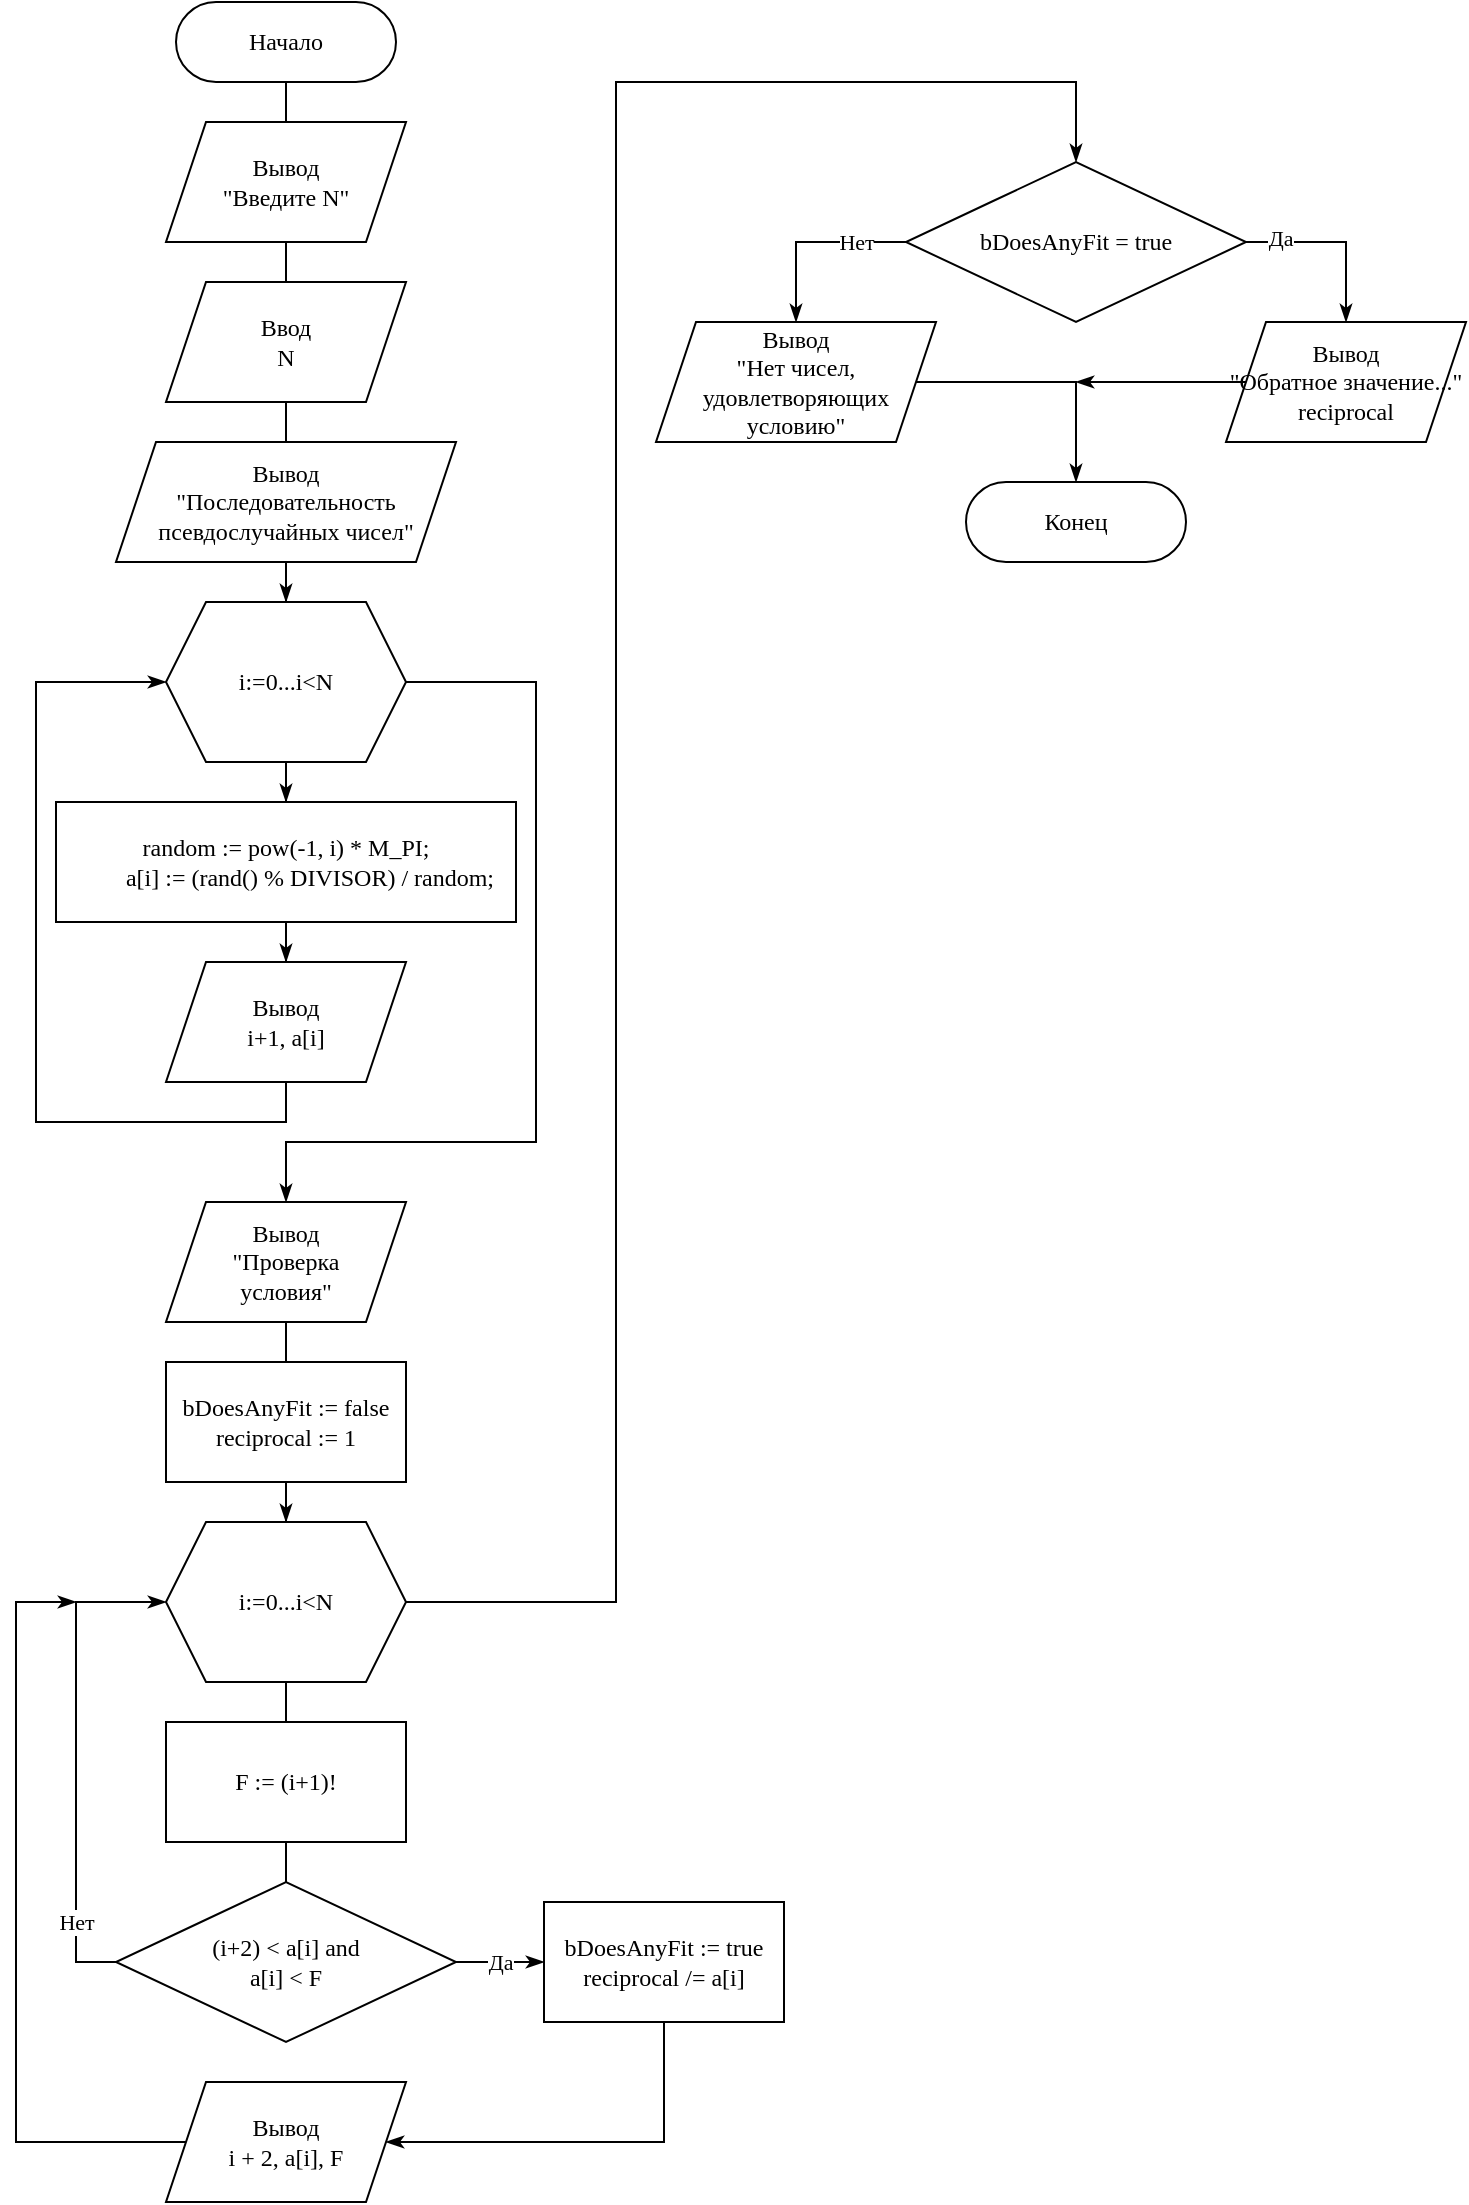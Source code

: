 <mxfile version="14.0.1" type="github"><diagram id="bkQqEIbe-VhgmHZrJ1t0" name="Page-1"><mxGraphModel dx="1192" dy="843" grid="1" gridSize="10" guides="1" tooltips="1" connect="1" arrows="1" fold="1" page="1" pageScale="1" pageWidth="827" pageHeight="1169" math="0" shadow="0"><root><mxCell id="0"/><mxCell id="1" parent="0"/><mxCell id="5rwyCiuya1J5BVVS9E9V-3" value="" style="edgeStyle=orthogonalEdgeStyle;rounded=0;orthogonalLoop=1;jettySize=auto;html=1;endArrow=none;endFill=0;fontFamily=Consolas;" parent="1" source="5rwyCiuya1J5BVVS9E9V-1" target="5rwyCiuya1J5BVVS9E9V-2" edge="1"><mxGeometry relative="1" as="geometry"/></mxCell><mxCell id="5rwyCiuya1J5BVVS9E9V-1" value="&lt;div&gt;Начало&lt;/div&gt;" style="rounded=1;whiteSpace=wrap;html=1;arcSize=50;fontFamily=Consolas;" parent="1" vertex="1"><mxGeometry x="110" y="40" width="110" height="40" as="geometry"/></mxCell><mxCell id="5rwyCiuya1J5BVVS9E9V-2" value="&lt;div&gt;Вывод&lt;/div&gt;&lt;div&gt;&quot;Введите N&quot;&lt;br&gt;&lt;/div&gt;" style="shape=parallelogram;perimeter=parallelogramPerimeter;whiteSpace=wrap;html=1;fixedSize=1;rounded=1;arcSize=0;fontFamily=Consolas;" parent="1" vertex="1"><mxGeometry x="105" y="100" width="120" height="60" as="geometry"/></mxCell><mxCell id="Fq7ygxc2qLZX_tcr9OD_-17" value="" style="edgeStyle=orthogonalEdgeStyle;rounded=0;orthogonalLoop=1;jettySize=auto;html=1;endArrow=none;endFill=0;strokeColor=#000000;strokeWidth=1;fontFamily=Consolas;" parent="1" source="5rwyCiuya1J5BVVS9E9V-4" target="5rwyCiuya1J5BVVS9E9V-2" edge="1"><mxGeometry relative="1" as="geometry"/></mxCell><mxCell id="Fq7ygxc2qLZX_tcr9OD_-19" value="" style="edgeStyle=orthogonalEdgeStyle;rounded=0;orthogonalLoop=1;jettySize=auto;html=1;endArrow=none;endFill=0;strokeColor=#000000;strokeWidth=1;fontFamily=Consolas;" parent="1" source="5rwyCiuya1J5BVVS9E9V-4" edge="1"><mxGeometry relative="1" as="geometry"><mxPoint x="165" y="260" as="targetPoint"/></mxGeometry></mxCell><mxCell id="5rwyCiuya1J5BVVS9E9V-4" value="&lt;div&gt;Ввод&lt;/div&gt;&lt;div&gt;N&lt;br&gt;&lt;/div&gt;" style="shape=parallelogram;perimeter=parallelogramPerimeter;whiteSpace=wrap;html=1;fixedSize=1;rounded=1;arcSize=0;fontFamily=Consolas;" parent="1" vertex="1"><mxGeometry x="105" y="180" width="120" height="60" as="geometry"/></mxCell><mxCell id="5rwyCiuya1J5BVVS9E9V-6" style="edgeStyle=orthogonalEdgeStyle;rounded=0;orthogonalLoop=1;jettySize=auto;html=1;exitX=0.5;exitY=1;exitDx=0;exitDy=0;fontFamily=Consolas;" parent="1" source="5rwyCiuya1J5BVVS9E9V-4" target="5rwyCiuya1J5BVVS9E9V-4" edge="1"><mxGeometry relative="1" as="geometry"/></mxCell><mxCell id="Fq7ygxc2qLZX_tcr9OD_-21" value="" style="edgeStyle=orthogonalEdgeStyle;rounded=0;orthogonalLoop=1;jettySize=auto;html=1;endArrow=none;endFill=0;strokeColor=#000000;strokeWidth=1;fontFamily=Consolas;" parent="1" source="5rwyCiuya1J5BVVS9E9V-17" target="Fq7ygxc2qLZX_tcr9OD_-20" edge="1"><mxGeometry relative="1" as="geometry"/></mxCell><mxCell id="Fq7ygxc2qLZX_tcr9OD_-41" value="" style="edgeStyle=orthogonalEdgeStyle;rounded=0;orthogonalLoop=1;jettySize=auto;html=1;endArrow=classicThin;endFill=1;strokeColor=#000000;strokeWidth=1;fontFamily=Consolas;" parent="1" source="5rwyCiuya1J5BVVS9E9V-17" target="Fq7ygxc2qLZX_tcr9OD_-40" edge="1"><mxGeometry relative="1" as="geometry"/></mxCell><mxCell id="5rwyCiuya1J5BVVS9E9V-17" value="&lt;div&gt;bDoesAnyFit := false&lt;/div&gt;&lt;div&gt;reciprocal := 1&lt;br&gt;&lt;/div&gt;" style="whiteSpace=wrap;html=1;rounded=1;arcSize=0;fontFamily=Consolas;" parent="1" vertex="1"><mxGeometry x="105" y="720" width="120" height="60" as="geometry"/></mxCell><mxCell id="Fq7ygxc2qLZX_tcr9OD_-20" value="&lt;div&gt;Вывод&lt;/div&gt;&lt;div&gt;&quot;Проверка&lt;/div&gt;&lt;div&gt;условия&quot;&lt;br&gt;&lt;/div&gt;" style="shape=parallelogram;perimeter=parallelogramPerimeter;whiteSpace=wrap;html=1;fixedSize=1;rounded=1;arcSize=0;fontFamily=Consolas;" parent="1" vertex="1"><mxGeometry x="105" y="640" width="120" height="60" as="geometry"/></mxCell><mxCell id="Fq7ygxc2qLZX_tcr9OD_-30" value="" style="edgeStyle=orthogonalEdgeStyle;rounded=0;orthogonalLoop=1;jettySize=auto;html=1;endArrow=classicThin;endFill=1;strokeColor=#000000;strokeWidth=1;fontFamily=Consolas;" parent="1" source="Fq7ygxc2qLZX_tcr9OD_-28" target="Fq7ygxc2qLZX_tcr9OD_-29" edge="1"><mxGeometry relative="1" as="geometry"/></mxCell><mxCell id="Fq7ygxc2qLZX_tcr9OD_-38" style="edgeStyle=orthogonalEdgeStyle;rounded=0;orthogonalLoop=1;jettySize=auto;html=1;endArrow=classicThin;endFill=1;strokeColor=#000000;strokeWidth=1;entryX=0.5;entryY=0;entryDx=0;entryDy=0;fontFamily=Consolas;" parent="1" source="Fq7ygxc2qLZX_tcr9OD_-28" target="Fq7ygxc2qLZX_tcr9OD_-20" edge="1"><mxGeometry relative="1" as="geometry"><mxPoint x="165" y="630" as="targetPoint"/><Array as="points"><mxPoint x="290" y="380"/><mxPoint x="290" y="610"/><mxPoint x="165" y="610"/></Array></mxGeometry></mxCell><mxCell id="Fq7ygxc2qLZX_tcr9OD_-28" value="i:=0...i&amp;lt;N" style="shape=hexagon;perimeter=hexagonPerimeter2;whiteSpace=wrap;html=1;fixedSize=1;strokeWidth=1;fontFamily=Consolas;" parent="1" vertex="1"><mxGeometry x="105" y="340" width="120" height="80" as="geometry"/></mxCell><mxCell id="Fq7ygxc2qLZX_tcr9OD_-34" value="" style="edgeStyle=orthogonalEdgeStyle;rounded=0;orthogonalLoop=1;jettySize=auto;html=1;endArrow=classicThin;endFill=1;strokeColor=#000000;strokeWidth=1;fontFamily=Consolas;" parent="1" source="Fq7ygxc2qLZX_tcr9OD_-29" target="Fq7ygxc2qLZX_tcr9OD_-33" edge="1"><mxGeometry relative="1" as="geometry"/></mxCell><mxCell id="Fq7ygxc2qLZX_tcr9OD_-29" value="random := pow(-1, i) * M_PI;&lt;br&gt;&amp;nbsp;&amp;nbsp;&amp;nbsp;&amp;nbsp;&amp;nbsp;&amp;nbsp;&amp;nbsp; a[i] := (rand() % DIVISOR) / random;" style="whiteSpace=wrap;html=1;strokeWidth=1;fontFamily=Consolas;" parent="1" vertex="1"><mxGeometry x="50" y="440" width="230" height="60" as="geometry"/></mxCell><mxCell id="Fq7ygxc2qLZX_tcr9OD_-35" style="edgeStyle=orthogonalEdgeStyle;rounded=0;orthogonalLoop=1;jettySize=auto;html=1;endArrow=classicThin;endFill=1;strokeWidth=1;entryX=0;entryY=0.5;entryDx=0;entryDy=0;fontFamily=Consolas;" parent="1" source="Fq7ygxc2qLZX_tcr9OD_-33" target="Fq7ygxc2qLZX_tcr9OD_-28" edge="1"><mxGeometry relative="1" as="geometry"><mxPoint x="-20" y="600" as="targetPoint"/><Array as="points"><mxPoint x="165" y="600"/><mxPoint x="40" y="600"/><mxPoint x="40" y="380"/></Array></mxGeometry></mxCell><mxCell id="Fq7ygxc2qLZX_tcr9OD_-33" value="&lt;div&gt;Вывод&lt;/div&gt;&lt;div&gt;i+1, a[i]&lt;br&gt;&lt;/div&gt;" style="shape=parallelogram;perimeter=parallelogramPerimeter;whiteSpace=wrap;html=1;fixedSize=1;strokeWidth=1;fontFamily=Consolas;" parent="1" vertex="1"><mxGeometry x="105" y="520" width="120" height="60" as="geometry"/></mxCell><mxCell id="Fq7ygxc2qLZX_tcr9OD_-37" value="" style="edgeStyle=orthogonalEdgeStyle;rounded=0;orthogonalLoop=1;jettySize=auto;html=1;endArrow=classicThin;endFill=1;strokeColor=#000000;strokeWidth=1;fontFamily=Consolas;" parent="1" source="Fq7ygxc2qLZX_tcr9OD_-36" target="Fq7ygxc2qLZX_tcr9OD_-28" edge="1"><mxGeometry relative="1" as="geometry"/></mxCell><mxCell id="Fq7ygxc2qLZX_tcr9OD_-36" value="&lt;div&gt;Вывод&lt;/div&gt;&lt;div&gt;&quot;Последовательность&lt;/div&gt;&lt;div&gt;псевдослучайных чисел&quot;&lt;br&gt;&lt;/div&gt;" style="shape=parallelogram;perimeter=parallelogramPerimeter;whiteSpace=wrap;html=1;fixedSize=1;rounded=1;arcSize=0;fontFamily=Consolas;" parent="1" vertex="1"><mxGeometry x="80" y="260" width="170" height="60" as="geometry"/></mxCell><mxCell id="Fq7ygxc2qLZX_tcr9OD_-43" value="" style="edgeStyle=orthogonalEdgeStyle;rounded=0;orthogonalLoop=1;jettySize=auto;html=1;endArrow=none;endFill=0;strokeColor=#000000;strokeWidth=1;fontFamily=Consolas;" parent="1" source="Fq7ygxc2qLZX_tcr9OD_-40" target="Fq7ygxc2qLZX_tcr9OD_-42" edge="1"><mxGeometry relative="1" as="geometry"/></mxCell><mxCell id="Fq7ygxc2qLZX_tcr9OD_-54" style="edgeStyle=orthogonalEdgeStyle;rounded=0;orthogonalLoop=1;jettySize=auto;html=1;endArrow=classicThin;endFill=1;strokeColor=#000000;strokeWidth=1;entryX=0.5;entryY=0;entryDx=0;entryDy=0;fontFamily=Consolas;" parent="1" source="Fq7ygxc2qLZX_tcr9OD_-40" target="Fq7ygxc2qLZX_tcr9OD_-55" edge="1"><mxGeometry relative="1" as="geometry"><mxPoint x="640" y="120" as="targetPoint"/><Array as="points"><mxPoint x="330" y="840"/><mxPoint x="330" y="80"/><mxPoint x="560" y="80"/></Array></mxGeometry></mxCell><mxCell id="Fq7ygxc2qLZX_tcr9OD_-40" value="i:=0...i&amp;lt;N" style="shape=hexagon;perimeter=hexagonPerimeter2;whiteSpace=wrap;html=1;fixedSize=1;rounded=1;arcSize=0;fontFamily=Consolas;" parent="1" vertex="1"><mxGeometry x="105" y="800" width="120" height="80" as="geometry"/></mxCell><mxCell id="Fq7ygxc2qLZX_tcr9OD_-45" value="" style="edgeStyle=orthogonalEdgeStyle;rounded=0;orthogonalLoop=1;jettySize=auto;html=1;endArrow=none;endFill=0;strokeColor=#000000;strokeWidth=1;fontFamily=Consolas;" parent="1" source="Fq7ygxc2qLZX_tcr9OD_-42" target="Fq7ygxc2qLZX_tcr9OD_-44" edge="1"><mxGeometry relative="1" as="geometry"/></mxCell><mxCell id="Fq7ygxc2qLZX_tcr9OD_-42" value="&lt;div&gt;F := (i+1)!&lt;/div&gt;" style="whiteSpace=wrap;html=1;rounded=1;arcSize=0;fontFamily=Consolas;" parent="1" vertex="1"><mxGeometry x="105" y="900" width="120" height="60" as="geometry"/></mxCell><mxCell id="Fq7ygxc2qLZX_tcr9OD_-46" value="Нет" style="edgeStyle=orthogonalEdgeStyle;rounded=0;orthogonalLoop=1;jettySize=auto;html=1;endArrow=classicThin;endFill=1;strokeColor=#000000;strokeWidth=1;entryX=0;entryY=0.5;entryDx=0;entryDy=0;fontFamily=Consolas;" parent="1" source="Fq7ygxc2qLZX_tcr9OD_-44" target="Fq7ygxc2qLZX_tcr9OD_-40" edge="1"><mxGeometry x="-0.673" relative="1" as="geometry"><mxPoint x="30" y="840" as="targetPoint"/><Array as="points"><mxPoint x="60" y="1020"/><mxPoint x="60" y="840"/></Array><mxPoint as="offset"/></mxGeometry></mxCell><mxCell id="Fq7ygxc2qLZX_tcr9OD_-48" value="&lt;div&gt;Да&lt;/div&gt;" style="edgeStyle=orthogonalEdgeStyle;rounded=0;orthogonalLoop=1;jettySize=auto;html=1;endArrow=classicThin;endFill=1;strokeColor=#000000;strokeWidth=1;fontFamily=Consolas;" parent="1" source="Fq7ygxc2qLZX_tcr9OD_-44" target="Fq7ygxc2qLZX_tcr9OD_-47" edge="1"><mxGeometry relative="1" as="geometry"/></mxCell><mxCell id="Fq7ygxc2qLZX_tcr9OD_-44" value="&lt;div&gt;(i+2) &amp;lt; a[i] and&lt;/div&gt;&lt;div&gt;a[i] &amp;lt; F&lt;br&gt;&lt;/div&gt;" style="rhombus;whiteSpace=wrap;html=1;rounded=1;arcSize=0;fontFamily=Consolas;" parent="1" vertex="1"><mxGeometry x="80" y="980" width="170" height="80" as="geometry"/></mxCell><mxCell id="Fq7ygxc2qLZX_tcr9OD_-51" value="" style="edgeStyle=orthogonalEdgeStyle;rounded=0;orthogonalLoop=1;jettySize=auto;html=1;endArrow=classicThin;endFill=1;strokeColor=#000000;strokeWidth=1;fontFamily=Consolas;" parent="1" source="Fq7ygxc2qLZX_tcr9OD_-47" target="Fq7ygxc2qLZX_tcr9OD_-50" edge="1"><mxGeometry relative="1" as="geometry"><Array as="points"><mxPoint x="354" y="1110"/></Array></mxGeometry></mxCell><mxCell id="Fq7ygxc2qLZX_tcr9OD_-47" value="&lt;div&gt;bDoesAnyFit := true&lt;/div&gt;&lt;div&gt;reciprocal /= a[i]&lt;br&gt;&lt;/div&gt;" style="whiteSpace=wrap;html=1;rounded=1;arcSize=0;fontFamily=Consolas;" parent="1" vertex="1"><mxGeometry x="294" y="990" width="120" height="60" as="geometry"/></mxCell><mxCell id="Fq7ygxc2qLZX_tcr9OD_-52" style="edgeStyle=orthogonalEdgeStyle;rounded=0;orthogonalLoop=1;jettySize=auto;html=1;endArrow=classicThin;endFill=1;strokeColor=#000000;strokeWidth=1;fontFamily=Consolas;" parent="1" source="Fq7ygxc2qLZX_tcr9OD_-50" edge="1"><mxGeometry relative="1" as="geometry"><mxPoint x="60" y="840" as="targetPoint"/><Array as="points"><mxPoint x="30" y="1110"/><mxPoint x="30" y="840"/></Array></mxGeometry></mxCell><mxCell id="Fq7ygxc2qLZX_tcr9OD_-50" value="&lt;div&gt;Вывод&lt;/div&gt;&lt;div&gt;i + 2, a[i], F&lt;br&gt;&lt;/div&gt;" style="shape=parallelogram;perimeter=parallelogramPerimeter;whiteSpace=wrap;html=1;fixedSize=1;rounded=1;arcSize=0;fontFamily=Consolas;" parent="1" vertex="1"><mxGeometry x="105" y="1080" width="120" height="60" as="geometry"/></mxCell><mxCell id="Fq7ygxc2qLZX_tcr9OD_-56" style="edgeStyle=orthogonalEdgeStyle;rounded=0;orthogonalLoop=1;jettySize=auto;html=1;endArrow=classicThin;endFill=1;strokeColor=#000000;strokeWidth=1;entryX=0.5;entryY=0;entryDx=0;entryDy=0;fontFamily=Consolas;exitX=1;exitY=0.5;exitDx=0;exitDy=0;" parent="1" source="Fq7ygxc2qLZX_tcr9OD_-55" target="Fq7ygxc2qLZX_tcr9OD_-57" edge="1"><mxGeometry relative="1" as="geometry"><mxPoint x="705" y="180" as="targetPoint"/><mxPoint x="620" y="160" as="sourcePoint"/><Array as="points"><mxPoint x="695" y="160"/></Array></mxGeometry></mxCell><mxCell id="Fq7ygxc2qLZX_tcr9OD_-58" value="Да" style="edgeLabel;html=1;align=center;verticalAlign=middle;resizable=0;points=[];fontFamily=Lucida Console;" parent="Fq7ygxc2qLZX_tcr9OD_-56" vertex="1" connectable="0"><mxGeometry x="-0.627" y="2" relative="1" as="geometry"><mxPoint as="offset"/></mxGeometry></mxCell><mxCell id="Fq7ygxc2qLZX_tcr9OD_-59" value="Нет" style="edgeStyle=orthogonalEdgeStyle;rounded=0;orthogonalLoop=1;jettySize=auto;html=1;endArrow=classicThin;endFill=1;strokeColor=#000000;strokeWidth=1;fontFamily=Lucida Console;exitX=0;exitY=0.5;exitDx=0;exitDy=0;" parent="1" source="Fq7ygxc2qLZX_tcr9OD_-55" edge="1"><mxGeometry x="-0.473" relative="1" as="geometry"><mxPoint x="420" y="200" as="targetPoint"/><mxPoint x="495" y="160" as="sourcePoint"/><Array as="points"><mxPoint x="420" y="160"/></Array><mxPoint as="offset"/></mxGeometry></mxCell><mxCell id="Fq7ygxc2qLZX_tcr9OD_-55" value="bDoesAnyFit = true" style="rhombus;whiteSpace=wrap;html=1;rounded=1;arcSize=0;fontFamily=Consolas;" parent="1" vertex="1"><mxGeometry x="475" y="120" width="170" height="80" as="geometry"/></mxCell><mxCell id="Fq7ygxc2qLZX_tcr9OD_-64" style="edgeStyle=orthogonalEdgeStyle;rounded=0;orthogonalLoop=1;jettySize=auto;html=1;endArrow=classicThin;endFill=1;strokeColor=#000000;strokeWidth=1;fontFamily=Lucida Console;" parent="1" source="Fq7ygxc2qLZX_tcr9OD_-57" edge="1"><mxGeometry relative="1" as="geometry"><mxPoint x="560" y="230" as="targetPoint"/></mxGeometry></mxCell><mxCell id="Fq7ygxc2qLZX_tcr9OD_-57" value="&lt;div&gt;Вывод&lt;/div&gt;&lt;div&gt;&quot;Обратное значение...&quot;&lt;/div&gt;&lt;div&gt;reciprocal&lt;br&gt;&lt;/div&gt;" style="shape=parallelogram;perimeter=parallelogramPerimeter;whiteSpace=wrap;html=1;fixedSize=1;rounded=1;arcSize=0;fontFamily=Consolas;" parent="1" vertex="1"><mxGeometry x="635" y="200" width="120" height="60" as="geometry"/></mxCell><mxCell id="Fq7ygxc2qLZX_tcr9OD_-62" value="" style="edgeStyle=orthogonalEdgeStyle;rounded=0;orthogonalLoop=1;jettySize=auto;html=1;endArrow=classicThin;endFill=1;strokeColor=#000000;strokeWidth=1;fontFamily=Lucida Console;entryX=0.5;entryY=0;entryDx=0;entryDy=0;" parent="1" source="Fq7ygxc2qLZX_tcr9OD_-60" target="Fq7ygxc2qLZX_tcr9OD_-63" edge="1"><mxGeometry relative="1" as="geometry"><mxPoint x="550" y="350.0" as="targetPoint"/><Array as="points"><mxPoint x="560" y="230"/></Array></mxGeometry></mxCell><mxCell id="Fq7ygxc2qLZX_tcr9OD_-60" value="&lt;div&gt;Вывод&lt;/div&gt;&lt;div&gt;&quot;Нет чисел, удовлетворяющих условию&quot;&lt;br&gt;&lt;/div&gt;" style="shape=parallelogram;perimeter=parallelogramPerimeter;whiteSpace=wrap;html=1;fixedSize=1;rounded=1;arcSize=0;fontFamily=Consolas;" parent="1" vertex="1"><mxGeometry x="350" y="200" width="140" height="60" as="geometry"/></mxCell><mxCell id="Fq7ygxc2qLZX_tcr9OD_-63" value="Конец" style="rounded=1;whiteSpace=wrap;html=1;arcSize=50;fontFamily=Consolas;" parent="1" vertex="1"><mxGeometry x="505" y="280" width="110" height="40" as="geometry"/></mxCell></root></mxGraphModel></diagram></mxfile>